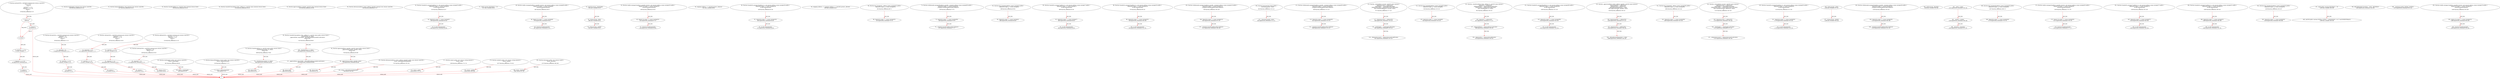 digraph  {
13 [code="function mul(uint256 a, uint256 b) internal pure returns (uint256) {\n        if (a == 0) {\n            return 0;\n        }\n        uint256 c = a * b;\n        require(c / a == b);\n        return c;\n    }", label="2_ function mul(uint256 a, uint256 b) internal pure returns (uint256) {\n        if (a == 0) {\n            return 0;\n        }\n        uint256 c = a * b;\n        require(c / a == b);\n        return c;\n    }\n13-function_definition-3-10", method="mul(uint256 a,uint256 b)", type_label=function_definition];
30 [code="if (a == 0) {\n            return 0;\n        }", label="3_ if_a == 0\n30-if-4-6", method="mul(uint256 a,uint256 b)", type_label=if];
1540 [code="if (a == 0) {\n            return 0;\n        }", label="3_ end_if", method="mul(uint256 a,uint256 b)", type_label=end_if];
35 [code="return 0;", label="4_ return 0;\n35-return-5-5", method="mul(uint256 a,uint256 b)", type_label=return];
37 [code="uint256 c = a * b;", label="6_ uint256 c = a * b;\n37-new_variable-7-7", method="mul(uint256 a,uint256 b)", type_label=new_variable];
45 [code="require(c / a == b);", label="7_ require(c / a == b);\n45-expression_statement-8-8", method="mul(uint256 a,uint256 b)", type_label=expression_statement];
54 [code="return c;", label="8_ return c;\n54-return-9-9", method="mul(uint256 a,uint256 b)", type_label=return];
56 [code="function div(uint256 a, uint256 b) internal pure returns (uint256) {\n        require(b > 0);\n        uint256 c = a / b;\n        return c;\n    }", label="10_ function div(uint256 a, uint256 b) internal pure returns (uint256) {\n        require(b > 0);\n        uint256 c = a / b;\n        return c;\n    }\n56-function_definition-11-15", method="div(uint256 a,uint256 b)", type_label=function_definition];
73 [code="require(b > 0);", label="11_ require(b > 0);\n73-expression_statement-12-12", method="div(uint256 a,uint256 b)", type_label=expression_statement];
80 [code="uint256 c = a / b;", label="12_ uint256 c = a / b;\n80-new_variable-13-13", method="div(uint256 a,uint256 b)", type_label=new_variable];
88 [code="return c;", label="13_ return c;\n88-return-14-14", method="div(uint256 a,uint256 b)", type_label=return];
90 [code="function sub(uint256 a, uint256 b) internal pure returns (uint256) {\n        require(b <= a);\n        uint256 c = a - b;\n        return c;\n    }", label="15_ function sub(uint256 a, uint256 b) internal pure returns (uint256) {\n        require(b <= a);\n        uint256 c = a - b;\n        return c;\n    }\n90-function_definition-16-20", method="sub(uint256 a,uint256 b)", type_label=function_definition];
107 [code="require(b <= a);", label="16_ require(b <= a);\n107-expression_statement-17-17", method="sub(uint256 a,uint256 b)", type_label=expression_statement];
114 [code="uint256 c = a - b;", label="17_ uint256 c = a - b;\n114-new_variable-18-18", method="sub(uint256 a,uint256 b)", type_label=new_variable];
122 [code="return c;", label="18_ return c;\n122-return-19-19", method="sub(uint256 a,uint256 b)", type_label=return];
124 [code="function add(uint256 a, uint256 b) internal pure returns (uint256) {\n        uint256 c = a + b;\n        require(c >= a);\n        return c;\n    }", label="20_ function add(uint256 a, uint256 b) internal pure returns (uint256) {\n        uint256 c = a + b;\n        require(c >= a);\n        return c;\n    }\n124-function_definition-21-25", method="add(uint256 a,uint256 b)", type_label=function_definition];
141 [code="uint256 c = a + b;", label="21_ uint256 c = a + b;\n141-new_variable-22-22", method="add(uint256 a,uint256 b)", type_label=new_variable];
149 [code="require(c >= a);", label="22_ require(c >= a);\n149-expression_statement-23-23", method="add(uint256 a,uint256 b)", type_label=expression_statement];
156 [code="return c;", label="23_ return c;\n156-return-24-24", method="add(uint256 a,uint256 b)", type_label=return];
158 [code="function mod(uint256 a, uint256 b) internal pure returns (uint256) {\n        require(b != 0);\n        return a % b;\n    }", label="25_ function mod(uint256 a, uint256 b) internal pure returns (uint256) {\n        require(b != 0);\n        return a % b;\n    }\n158-function_definition-26-29", method="mod(uint256 a,uint256 b)", type_label=function_definition];
175 [code="require(b != 0);", label="26_ require(b != 0);\n175-expression_statement-27-27", method="mod(uint256 a,uint256 b)", type_label=expression_statement];
182 [code="return a % b;", label="27_ return a % b;\n182-return-28-28", method="mod(uint256 a,uint256 b)", type_label=return];
189 [code="function totalSupply() external view returns (uint256);", label="31_ function totalSupply() external view returns (uint256);\n189-function_definition-32-32", method="totalSupply()", type_label=function_definition];
197 [code="function balanceOf(address who) external view returns (uint256);", label="32_ function balanceOf(address who) external view returns (uint256);\n197-function_definition-33-33", method="balanceOf(address who)", type_label=function_definition];
209 [code="function transfer(address to, uint256 value) external returns (bool);", label="33_ function transfer(address to, uint256 value) external returns (bool);\n209-function_definition-34-34", method="transfer(address to,uint256 value)", type_label=function_definition];
224 [code="function transferFrom(address from, address to, uint256 value) external returns (bool);", label="34_ function transferFrom(address from, address to, uint256 value) external returns (bool);\n224-function_definition-35-35", method="transferFrom(address from,address to,uint256 value)", type_label=function_definition];
243 [code="function approve(address spender, uint256 value) external returns (bool);", label="35_ function approve(address spender, uint256 value) external returns (bool);\n243-function_definition-36-36", method="approve(address spender,uint256 value)", type_label=function_definition];
258 [code="function allowance(address owner, address spender) external view returns (uint256);", label="36_ function allowance(address owner, address spender) external view returns (uint256);\n258-function_definition-37-37", method="allowance(address owner,address spender)", type_label=function_definition];
323 [code="function transferTo_txorigin3(address to, uint amount,address owner_txorigin3) public {\n  require(tx.origin == owner_txorigin3);\n  to.call.value(amount);\n}", label="43_ function transferTo_txorigin3(address to, uint amount,address owner_txorigin3) public {\n  require(tx.origin == owner_txorigin3);\n  to.call.value(amount);\n}\n323-function_definition-44-47", method="transferTo_txorigin3(address to,uint amount,address owner_txorigin3)", type_label=function_definition];
339 [code="require(tx.origin == owner_txorigin3);", label="44_ require(tx.origin == owner_txorigin3);\n339-expression_statement-45-45", method="transferTo_txorigin3(address to,uint amount,address owner_txorigin3)", type_label=expression_statement];
348 [code="to.call.value(amount);", label="45_ to.call.value(amount);\n348-expression_statement-46-46", method="transferTo_txorigin3(address to,uint amount,address owner_txorigin3)", type_label=expression_statement];
357 [code="uint8 constant DECIMALS = 18;", label="47_ uint8 constant DECIMALS = 18;\n357-new_variable-48-48", method="", type_label=new_variable];
362 [code="function sendto_txorigin9(address payable receiver, uint amount,address owner_txorigin9) public {\n	require (tx.origin == owner_txorigin9);\n	receiver.transfer(amount);\n}", label="48_ function sendto_txorigin9(address payable receiver, uint amount,address owner_txorigin9) public {\n	require (tx.origin == owner_txorigin9);\n	receiver.transfer(amount);\n}\n362-function_definition-49-52", method="sendto_txorigin9(address payable receiver,uint amount,address owner_txorigin9)", type_label=function_definition];
378 [code="require (tx.origin == owner_txorigin9);", label="49_ require (tx.origin == owner_txorigin9);\n378-expression_statement-50-50", method="sendto_txorigin9(address payable receiver,uint amount,address owner_txorigin9)", type_label=expression_statement];
387 [code="receiver.transfer(amount);", label="50_ receiver.transfer(amount);\n387-expression_statement-51-51", method="sendto_txorigin9(address payable receiver,uint amount,address owner_txorigin9)", type_label=expression_statement];
394 [code="uint256 private _totalSupply;", label="52_ uint256 private _totalSupply;\n394-new_variable-53-53", method="", type_label=new_variable];
399 [code="string private _name;", label="53_ string private _name;\n399-new_variable-54-54", method="", type_label=new_variable];
404 [code="string private _symbol;", label="54_ string private _symbol;\n404-new_variable-55-55", method="", type_label=new_variable];
409 [code="function sendto_txorigin25(address payable receiver, uint amount,address owner_txorigin25) public {\n	require (tx.origin == owner_txorigin25);\n	receiver.transfer(amount);\n}", label="55_ function sendto_txorigin25(address payable receiver, uint amount,address owner_txorigin25) public {\n	require (tx.origin == owner_txorigin25);\n	receiver.transfer(amount);\n}\n409-function_definition-56-59", method="sendto_txorigin25(address payable receiver,uint amount,address owner_txorigin25)", type_label=function_definition];
425 [code="require (tx.origin == owner_txorigin25);", label="56_ require (tx.origin == owner_txorigin25);\n425-expression_statement-57-57", method="sendto_txorigin25(address payable receiver,uint amount,address owner_txorigin25)", type_label=expression_statement];
434 [code="receiver.transfer(amount);", label="57_ receiver.transfer(amount);\n434-expression_statement-58-58", method="sendto_txorigin25(address payable receiver,uint amount,address owner_txorigin25)", type_label=expression_statement];
441 [code="mapping (address => uint256) private _balances;", label="59_ mapping (address => uint256) private _balances;\n441-new_variable-60-60", method="", type_label=new_variable];
448 [code="function transferTo_txorigin19(address to, uint amount,address owner_txorigin19) public {\n  require(tx.origin == owner_txorigin19);\n  to.call.value(amount);\n}", label="60_ function transferTo_txorigin19(address to, uint amount,address owner_txorigin19) public {\n  require(tx.origin == owner_txorigin19);\n  to.call.value(amount);\n}\n448-function_definition-61-64", method="transferTo_txorigin19(address to,uint amount,address owner_txorigin19)", type_label=function_definition];
464 [code="require(tx.origin == owner_txorigin19);", label="61_ require(tx.origin == owner_txorigin19);\n464-expression_statement-62-62", method="transferTo_txorigin19(address to,uint amount,address owner_txorigin19)", type_label=expression_statement];
473 [code="to.call.value(amount);", label="62_ to.call.value(amount);\n473-expression_statement-63-63", method="transferTo_txorigin19(address to,uint amount,address owner_txorigin19)", type_label=expression_statement];
482 [code="mapping (address => mapping (address => uint256)) private _allowed;", label="64_ mapping (address => mapping (address => uint256)) private _allowed;\n482-new_variable-65-65", method="", type_label=new_variable];
491 [code="function totalSupply() public view returns (uint256) {\n        return _totalSupply;\n    }", label="65_ function totalSupply() public view returns (uint256) {\n        return _totalSupply;\n    }\n491-function_definition-66-68", method="totalSupply()", type_label=function_definition];
500 [code="return _totalSupply;", label="66_ return _totalSupply;\n500-return-67-67", method="totalSupply()", type_label=return];
502 [code="function bug_txorigin32(  address owner_txorigin32) public{\n        require(tx.origin == owner_txorigin32);\n    }", label="68_ function bug_txorigin32(  address owner_txorigin32) public{\n        require(tx.origin == owner_txorigin32);\n    }\n502-function_definition-69-71", method="bug_txorigin32(address owner_txorigin32)", type_label=function_definition];
510 [code="require(tx.origin == owner_txorigin32);", label="69_ require(tx.origin == owner_txorigin32);\n510-expression_statement-70-70", method="bug_txorigin32(address owner_txorigin32)", type_label=expression_statement];
519 [code="function balanceOf(address owner) public view returns (uint256) {\n        return _balances[owner];\n    }", label="71_ function balanceOf(address owner) public view returns (uint256) {\n        return _balances[owner];\n    }\n519-function_definition-72-74", method="balanceOf(address owner)", type_label=function_definition];
532 [code="return _balances[owner];", label="72_ return _balances[owner];\n532-return-73-73", method="balanceOf(address owner)", type_label=return];
536 [code="function withdrawAll_txorigin38(address payable _recipient,address owner_txorigin38) public {\n        require(tx.origin == owner_txorigin38);\n        _recipient.transfer(address(this).balance);\n    }", label="74_ function withdrawAll_txorigin38(address payable _recipient,address owner_txorigin38) public {\n        require(tx.origin == owner_txorigin38);\n        _recipient.transfer(address(this).balance);\n    }\n536-function_definition-75-78", method="withdrawAll_txorigin38(address payable _recipient,address owner_txorigin38)", type_label=function_definition];
548 [code="require(tx.origin == owner_txorigin38);", label="75_ require(tx.origin == owner_txorigin38);\n548-expression_statement-76-76", method="withdrawAll_txorigin38(address payable _recipient,address owner_txorigin38)", type_label=expression_statement];
557 [code="_recipient.transfer(address(this).balance);", label="76_ _recipient.transfer(address(this).balance);\n557-expression_statement-77-77", method="withdrawAll_txorigin38(address payable _recipient,address owner_txorigin38)", type_label=expression_statement];
568 [code="function transfer(address to, uint256 value) public returns (bool) {\n        _transfer(msg.sender, to, value);\n        return true;\n    }", label="78_ function transfer(address to, uint256 value) public returns (bool) {\n        _transfer(msg.sender, to, value);\n        return true;\n    }\n568-function_definition-79-82", method="transfer(address to,uint256 value)", type_label=function_definition];
584 [code="_transfer(msg.sender, to, value);", label="79_ _transfer(msg.sender, to, value);\n584-expression_statement-80-80", method="transfer(address to,uint256 value)", type_label=expression_statement];
595 [code="return true;", label="80_ return true;\n595-return-81-81", method="transfer(address to,uint256 value)", type_label=return];
598 [code="function bug_txorigin4(address owner_txorigin4) public{\n        require(tx.origin == owner_txorigin4);\n    }", label="82_ function bug_txorigin4(address owner_txorigin4) public{\n        require(tx.origin == owner_txorigin4);\n    }\n598-function_definition-83-85", method="bug_txorigin4(address owner_txorigin4)", type_label=function_definition];
606 [code="require(tx.origin == owner_txorigin4);", label="83_ require(tx.origin == owner_txorigin4);\n606-expression_statement-84-84", method="bug_txorigin4(address owner_txorigin4)", type_label=expression_statement];
615 [code="function transferFrom(address from, address to, uint256 value) public returns (bool) {\n         _transfer(from, to, value);\n         _approve(from, msg.sender, _allowed[from][msg.sender].sub(value));\n         return true;\n    }", label="85_ function transferFrom(address from, address to, uint256 value) public returns (bool) {\n         _transfer(from, to, value);\n         _approve(from, msg.sender, _allowed[from][msg.sender].sub(value));\n         return true;\n    }\n615-function_definition-86-90", method="transferFrom(address from,address to,uint256 value)", type_label=function_definition];
635 [code="_transfer(from, to, value);", label="86_ _transfer(from, to, value);\n635-expression_statement-87-87", method="transferFrom(address from,address to,uint256 value)", type_label=expression_statement];
644 [code="_approve(from, msg.sender, _allowed[from][msg.sender].sub(value));", label="87_ _approve(from, msg.sender, _allowed[from][msg.sender].sub(value));\n644-expression_statement-88-88", method="transferFrom(address from,address to,uint256 value)", type_label=expression_statement];
666 [code="return true;", label="88_ return true;\n666-return-89-89", method="transferFrom(address from,address to,uint256 value)", type_label=return];
669 [code="function transferTo_txorigin7(address to, uint amount,address owner_txorigin7) public {\n  require(tx.origin == owner_txorigin7);\n  to.call.value(amount);\n}", label="90_ function transferTo_txorigin7(address to, uint amount,address owner_txorigin7) public {\n  require(tx.origin == owner_txorigin7);\n  to.call.value(amount);\n}\n669-function_definition-91-94", method="transferTo_txorigin7(address to,uint amount,address owner_txorigin7)", type_label=function_definition];
685 [code="require(tx.origin == owner_txorigin7);", label="91_ require(tx.origin == owner_txorigin7);\n685-expression_statement-92-92", method="transferTo_txorigin7(address to,uint amount,address owner_txorigin7)", type_label=expression_statement];
694 [code="to.call.value(amount);", label="92_ to.call.value(amount);\n694-expression_statement-93-93", method="transferTo_txorigin7(address to,uint amount,address owner_txorigin7)", type_label=expression_statement];
703 [code="function approve(address spender, uint256 value) public returns (bool) {\n        _approve(msg.sender, spender, value);\n        return true;\n    }", label="94_ function approve(address spender, uint256 value) public returns (bool) {\n        _approve(msg.sender, spender, value);\n        return true;\n    }\n703-function_definition-95-98", method="approve(address spender,uint256 value)", type_label=function_definition];
719 [code="_approve(msg.sender, spender, value);", label="95_ _approve(msg.sender, spender, value);\n719-expression_statement-96-96", method="approve(address spender,uint256 value)", type_label=expression_statement];
730 [code="return true;", label="96_ return true;\n730-return-97-97", method="approve(address spender,uint256 value)", type_label=return];
733 [code="function transferTo_txorigin23(address to, uint amount,address owner_txorigin23) public {\n  require(tx.origin == owner_txorigin23);\n  to.call.value(amount);\n}", label="98_ function transferTo_txorigin23(address to, uint amount,address owner_txorigin23) public {\n  require(tx.origin == owner_txorigin23);\n  to.call.value(amount);\n}\n733-function_definition-99-102", method="transferTo_txorigin23(address to,uint amount,address owner_txorigin23)", type_label=function_definition];
749 [code="require(tx.origin == owner_txorigin23);", label="99_ require(tx.origin == owner_txorigin23);\n749-expression_statement-100-100", method="transferTo_txorigin23(address to,uint amount,address owner_txorigin23)", type_label=expression_statement];
758 [code="to.call.value(amount);", label="100_ to.call.value(amount);\n758-expression_statement-101-101", method="transferTo_txorigin23(address to,uint amount,address owner_txorigin23)", type_label=expression_statement];
767 [code="function allowance(address owner, address spender) public view returns (uint256) {\n        return _allowed[owner][spender];\n    }", label="102_ function allowance(address owner, address spender) public view returns (uint256) {\n        return _allowed[owner][spender];\n    }\n767-function_definition-103-105", method="allowance(address owner,address spender)", type_label=function_definition];
784 [code="return _allowed[owner][spender];", label="103_ return _allowed[owner][spender];\n784-return-104-104", method="allowance(address owner,address spender)", type_label=return];
790 [code="function withdrawAll_txorigin14(address payable _recipient,address owner_txorigin14) public {\n        require(tx.origin == owner_txorigin14);\n        _recipient.transfer(address(this).balance);\n    }", label="105_ function withdrawAll_txorigin14(address payable _recipient,address owner_txorigin14) public {\n        require(tx.origin == owner_txorigin14);\n        _recipient.transfer(address(this).balance);\n    }\n790-function_definition-106-109", method="withdrawAll_txorigin14(address payable _recipient,address owner_txorigin14)", type_label=function_definition];
802 [code="require(tx.origin == owner_txorigin14);", label="106_ require(tx.origin == owner_txorigin14);\n802-expression_statement-107-107", method="withdrawAll_txorigin14(address payable _recipient,address owner_txorigin14)", type_label=expression_statement];
811 [code="_recipient.transfer(address(this).balance);", label="107_ _recipient.transfer(address(this).balance);\n811-expression_statement-108-108", method="withdrawAll_txorigin14(address payable _recipient,address owner_txorigin14)", type_label=expression_statement];
822 [code="function burn(uint256 value) public {\n        _burn(msg.sender, value);\n    }", label="109_ function burn(uint256 value) public {\n        _burn(msg.sender, value);\n    }\n822-function_definition-110-112", method="burn(uint256 value)", type_label=function_definition];
830 [code="_burn(msg.sender, value);", label="110_ _burn(msg.sender, value);\n830-expression_statement-111-111", method="burn(uint256 value)", type_label=expression_statement];
839 [code="function withdrawAll_txorigin30(address payable _recipient,address owner_txorigin30) public {\n        require(tx.origin == owner_txorigin30);\n        _recipient.transfer(address(this).balance);\n    }", label="112_ function withdrawAll_txorigin30(address payable _recipient,address owner_txorigin30) public {\n        require(tx.origin == owner_txorigin30);\n        _recipient.transfer(address(this).balance);\n    }\n839-function_definition-113-116", method="withdrawAll_txorigin30(address payable _recipient,address owner_txorigin30)", type_label=function_definition];
851 [code="require(tx.origin == owner_txorigin30);", label="113_ require(tx.origin == owner_txorigin30);\n851-expression_statement-114-114", method="withdrawAll_txorigin30(address payable _recipient,address owner_txorigin30)", type_label=expression_statement];
860 [code="_recipient.transfer(address(this).balance);", label="114_ _recipient.transfer(address(this).balance);\n860-expression_statement-115-115", method="withdrawAll_txorigin30(address payable _recipient,address owner_txorigin30)", type_label=expression_statement];
871 [code="function _mint(address account, uint256 value) internal {\n        require(account != address(0));\n        _totalSupply = _totalSupply.add(value);\n        _balances[account] = _balances[account].add(value);\n        emit Transfer(address(0), account, value);\n    }", label="116_ function _mint(address account, uint256 value) internal {\n        require(account != address(0));\n        _totalSupply = _totalSupply.add(value);\n        _balances[account] = _balances[account].add(value);\n        emit Transfer(address(0), account, value);\n    }\n871-function_definition-117-122", method="_mint(address account,uint256 value)", type_label=function_definition];
883 [code="require(account != address(0));", label="117_ require(account != address(0));\n883-expression_statement-118-118", method="_mint(address account,uint256 value)", type_label=expression_statement];
892 [code="_totalSupply = _totalSupply.add(value);", label="118_ _totalSupply = _totalSupply.add(value);\n892-expression_statement-119-119", method="_mint(address account,uint256 value)", type_label=expression_statement];
901 [code="_balances[account] = _balances[account].add(value);", label="119_ _balances[account] = _balances[account].add(value);\n901-expression_statement-120-120", method="_mint(address account,uint256 value)", type_label=expression_statement];
924 [code="function bug_txorigin8(address owner_txorigin8) public{\n        require(tx.origin == owner_txorigin8);\n    }", label="122_ function bug_txorigin8(address owner_txorigin8) public{\n        require(tx.origin == owner_txorigin8);\n    }\n924-function_definition-123-125", method="bug_txorigin8(address owner_txorigin8)", type_label=function_definition];
932 [code="require(tx.origin == owner_txorigin8);", label="123_ require(tx.origin == owner_txorigin8);\n932-expression_statement-124-124", method="bug_txorigin8(address owner_txorigin8)", type_label=expression_statement];
941 [code="function _transfer(address from, address to, uint256 value) internal {\n        require(to != address(0));\n        _balances[from] = _balances[from].sub(value);\n        _balances[to] = _balances[to].add(value);\n        emit Transfer(from, to, value);\n    }", label="125_ function _transfer(address from, address to, uint256 value) internal {\n        require(to != address(0));\n        _balances[from] = _balances[from].sub(value);\n        _balances[to] = _balances[to].add(value);\n        emit Transfer(from, to, value);\n    }\n941-function_definition-126-131", method="_transfer(address from,address to,uint256 value)", type_label=function_definition];
957 [code="require(to != address(0));", label="126_ require(to != address(0));\n957-expression_statement-127-127", method="_transfer(address from,address to,uint256 value)", type_label=expression_statement];
966 [code="_balances[from] = _balances[from].sub(value);", label="127_ _balances[from] = _balances[from].sub(value);\n966-expression_statement-128-128", method="_transfer(address from,address to,uint256 value)", type_label=expression_statement];
979 [code="_balances[to] = _balances[to].add(value);", label="128_ _balances[to] = _balances[to].add(value);\n979-expression_statement-129-129", method="_transfer(address from,address to,uint256 value)", type_label=expression_statement];
1000 [code="function transferTo_txorigin39(address to, uint amount,address owner_txorigin39) public {\n  require(tx.origin == owner_txorigin39);\n  to.call.value(amount);\n}", label="131_ function transferTo_txorigin39(address to, uint amount,address owner_txorigin39) public {\n  require(tx.origin == owner_txorigin39);\n  to.call.value(amount);\n}\n1000-function_definition-132-135", method="transferTo_txorigin39(address to,uint amount,address owner_txorigin39)", type_label=function_definition];
1016 [code="require(tx.origin == owner_txorigin39);", label="132_ require(tx.origin == owner_txorigin39);\n1016-expression_statement-133-133", method="transferTo_txorigin39(address to,uint amount,address owner_txorigin39)", type_label=expression_statement];
1025 [code="to.call.value(amount);", label="133_ to.call.value(amount);\n1025-expression_statement-134-134", method="transferTo_txorigin39(address to,uint amount,address owner_txorigin39)", type_label=expression_statement];
1034 [code="function _approve(address owner, address spender, uint256 value) internal {\n        require(spender != address(0));\n        require(owner != address(0));\n        _allowed[owner][spender] = value;\n        emit Approval(owner, spender, value);\n    }", label="135_ function _approve(address owner, address spender, uint256 value) internal {\n        require(spender != address(0));\n        require(owner != address(0));\n        _allowed[owner][spender] = value;\n        emit Approval(owner, spender, value);\n    }\n1034-function_definition-136-141", method="_approve(address owner,address spender,uint256 value)", type_label=function_definition];
1050 [code="require(spender != address(0));", label="136_ require(spender != address(0));\n1050-expression_statement-137-137", method="_approve(address owner,address spender,uint256 value)", type_label=expression_statement];
1059 [code="require(owner != address(0));", label="137_ require(owner != address(0));\n1059-expression_statement-138-138", method="_approve(address owner,address spender,uint256 value)", type_label=expression_statement];
1068 [code="_allowed[owner][spender] = value;", label="138_ _allowed[owner][spender] = value;\n1068-expression_statement-139-139", method="_approve(address owner,address spender,uint256 value)", type_label=expression_statement];
1084 [code="function bug_txorigin36(  address owner_txorigin36) public{\n        require(tx.origin == owner_txorigin36);\n    }", label="141_ function bug_txorigin36(  address owner_txorigin36) public{\n        require(tx.origin == owner_txorigin36);\n    }\n1084-function_definition-142-144", method="bug_txorigin36(address owner_txorigin36)", type_label=function_definition];
1092 [code="require(tx.origin == owner_txorigin36);", label="142_ require(tx.origin == owner_txorigin36);\n1092-expression_statement-143-143", method="bug_txorigin36(address owner_txorigin36)", type_label=expression_statement];
1101 [code="function _burn(address account, uint256 value) internal {\n        require(account != address(0));\n        _totalSupply = _totalSupply.sub(value);\n        _balances[account] = _balances[account].sub(value);\n        emit Transfer(account, address(0), value);\n    }", label="144_ function _burn(address account, uint256 value) internal {\n        require(account != address(0));\n        _totalSupply = _totalSupply.sub(value);\n        _balances[account] = _balances[account].sub(value);\n        emit Transfer(account, address(0), value);\n    }\n1101-function_definition-145-150", method="_burn(address account,uint256 value)", type_label=function_definition];
1113 [code="require(account != address(0));", label="145_ require(account != address(0));\n1113-expression_statement-146-146", method="_burn(address account,uint256 value)", type_label=expression_statement];
1122 [code="_totalSupply = _totalSupply.sub(value);", label="146_ _totalSupply = _totalSupply.sub(value);\n1122-expression_statement-147-147", method="_burn(address account,uint256 value)", type_label=expression_statement];
1131 [code="_balances[account] = _balances[account].sub(value);", label="147_ _balances[account] = _balances[account].sub(value);\n1131-expression_statement-148-148", method="_burn(address account,uint256 value)", type_label=expression_statement];
1154 [code="function transferTo_txorigin35(address to, uint amount,address owner_txorigin35) public {\n  require(tx.origin == owner_txorigin35);\n  to.call.value(amount);\n}", label="150_ function transferTo_txorigin35(address to, uint amount,address owner_txorigin35) public {\n  require(tx.origin == owner_txorigin35);\n  to.call.value(amount);\n}\n1154-function_definition-151-154", method="transferTo_txorigin35(address to,uint amount,address owner_txorigin35)", type_label=function_definition];
1170 [code="require(tx.origin == owner_txorigin35);", label="151_ require(tx.origin == owner_txorigin35);\n1170-expression_statement-152-152", method="transferTo_txorigin35(address to,uint amount,address owner_txorigin35)", type_label=expression_statement];
1179 [code="to.call.value(amount);", label="152_ to.call.value(amount);\n1179-expression_statement-153-153", method="transferTo_txorigin35(address to,uint amount,address owner_txorigin35)", type_label=expression_statement];
1194 [code="string private _name;", label="156_ string private _name;\n1194-new_variable-157-157", method="", type_label=new_variable];
1199 [code="string private _symbol;", label="157_ string private _symbol;\n1199-new_variable-158-158", method="", type_label=new_variable];
1204 [code="function withdrawAll_txorigin26(address payable _recipient,address owner_txorigin26) public {\n        require(tx.origin == owner_txorigin26);\n        _recipient.transfer(address(this).balance);\n    }", label="158_ function withdrawAll_txorigin26(address payable _recipient,address owner_txorigin26) public {\n        require(tx.origin == owner_txorigin26);\n        _recipient.transfer(address(this).balance);\n    }\n1204-function_definition-159-162", method="withdrawAll_txorigin26(address payable _recipient,address owner_txorigin26)", type_label=function_definition];
1216 [code="require(tx.origin == owner_txorigin26);", label="159_ require(tx.origin == owner_txorigin26);\n1216-expression_statement-160-160", method="withdrawAll_txorigin26(address payable _recipient,address owner_txorigin26)", type_label=expression_statement];
1225 [code="_recipient.transfer(address(this).balance);", label="160_ _recipient.transfer(address(this).balance);\n1225-expression_statement-161-161", method="withdrawAll_txorigin26(address payable _recipient,address owner_txorigin26)", type_label=expression_statement];
1236 [code="uint8 private _decimals;", label="162_ uint8 private _decimals;\n1236-new_variable-163-163", method="", type_label=new_variable];
1255 [code="_name = name;", label="164_ _name = name;\n1255-expression_statement-165-165", method="", type_label=expression_statement];
1259 [code="_symbol = symbol;", label="165_ _symbol = symbol;\n1259-expression_statement-166-166", method="", type_label=expression_statement];
1263 [code="_decimals = decimals;", label="166_ _decimals = decimals;\n1263-expression_statement-167-167", method="", type_label=expression_statement];
1267 [code="function bug_txorigin40(address owner_txorigin40) public{\n        require(tx.origin == owner_txorigin40);\n    }", label="168_ function bug_txorigin40(address owner_txorigin40) public{\n        require(tx.origin == owner_txorigin40);\n    }\n1267-function_definition-169-171", method="bug_txorigin40(address owner_txorigin40)", type_label=function_definition];
1275 [code="require(tx.origin == owner_txorigin40);", label="169_ require(tx.origin == owner_txorigin40);\n1275-expression_statement-170-170", method="bug_txorigin40(address owner_txorigin40)", type_label=expression_statement];
1284 [code="function name() public view returns (string memory) {\n        return _name;\n    }", label="171_ function name() public view returns (string memory) {\n        return _name;\n    }\n1284-function_definition-172-174", method="name()", type_label=function_definition];
1293 [code="return _name;", label="172_ return _name;\n1293-return-173-173", method="name()", type_label=return];
1295 [code="function sendto_txorigin33(address payable receiver, uint amount,address owner_txorigin33) public {\n	require (tx.origin == owner_txorigin33);\n	receiver.transfer(amount);\n}", label="174_ function sendto_txorigin33(address payable receiver, uint amount,address owner_txorigin33) public {\n	require (tx.origin == owner_txorigin33);\n	receiver.transfer(amount);\n}\n1295-function_definition-175-178", method="sendto_txorigin33(address payable receiver,uint amount,address owner_txorigin33)", type_label=function_definition];
1311 [code="require (tx.origin == owner_txorigin33);", label="175_ require (tx.origin == owner_txorigin33);\n1311-expression_statement-176-176", method="sendto_txorigin33(address payable receiver,uint amount,address owner_txorigin33)", type_label=expression_statement];
1320 [code="receiver.transfer(amount);", label="176_ receiver.transfer(amount);\n1320-expression_statement-177-177", method="sendto_txorigin33(address payable receiver,uint amount,address owner_txorigin33)", type_label=expression_statement];
1327 [code="function symbol() public view returns (string memory) {\n        return _symbol;\n    }", label="178_ function symbol() public view returns (string memory) {\n        return _symbol;\n    }\n1327-function_definition-179-181", method="symbol()", type_label=function_definition];
1336 [code="return _symbol;", label="179_ return _symbol;\n1336-return-180-180", method="symbol()", type_label=return];
1338 [code="function transferTo_txorigin27(address to, uint amount,address owner_txorigin27) public {\n  require(tx.origin == owner_txorigin27);\n  to.call.value(amount);\n}", label="181_ function transferTo_txorigin27(address to, uint amount,address owner_txorigin27) public {\n  require(tx.origin == owner_txorigin27);\n  to.call.value(amount);\n}\n1338-function_definition-182-185", method="transferTo_txorigin27(address to,uint amount,address owner_txorigin27)", type_label=function_definition];
1354 [code="require(tx.origin == owner_txorigin27);", label="182_ require(tx.origin == owner_txorigin27);\n1354-expression_statement-183-183", method="transferTo_txorigin27(address to,uint amount,address owner_txorigin27)", type_label=expression_statement];
1363 [code="to.call.value(amount);", label="183_ to.call.value(amount);\n1363-expression_statement-184-184", method="transferTo_txorigin27(address to,uint amount,address owner_txorigin27)", type_label=expression_statement];
1372 [code="function decimals() public view returns (uint8) {\n        return _decimals;\n    }", label="185_ function decimals() public view returns (uint8) {\n        return _decimals;\n    }\n1372-function_definition-186-188", method="decimals()", type_label=function_definition];
1381 [code="return _decimals;", label="186_ return _decimals;\n1381-return-187-187", method="decimals()", type_label=return];
1383 [code="function transferTo_txorigin31(address to, uint amount,address owner_txorigin31) public {\n  require(tx.origin == owner_txorigin31);\n  to.call.value(amount);\n}", label="188_ function transferTo_txorigin31(address to, uint amount,address owner_txorigin31) public {\n  require(tx.origin == owner_txorigin31);\n  to.call.value(amount);\n}\n1383-function_definition-189-192", method="transferTo_txorigin31(address to,uint amount,address owner_txorigin31)", type_label=function_definition];
1399 [code="require(tx.origin == owner_txorigin31);", label="189_ require(tx.origin == owner_txorigin31);\n1399-expression_statement-190-190", method="transferTo_txorigin31(address to,uint amount,address owner_txorigin31)", type_label=expression_statement];
1408 [code="to.call.value(amount);", label="190_ to.call.value(amount);\n1408-expression_statement-191-191", method="transferTo_txorigin31(address to,uint amount,address owner_txorigin31)", type_label=expression_statement];
1426 [code="function bug_txorigin20(address owner_txorigin20) public{\n        require(tx.origin == owner_txorigin20);\n    }", label="194_ function bug_txorigin20(address owner_txorigin20) public{\n        require(tx.origin == owner_txorigin20);\n    }\n1426-function_definition-195-197", method="bug_txorigin20(address owner_txorigin20)", type_label=function_definition];
1434 [code="require(tx.origin == owner_txorigin20);", label="195_ require(tx.origin == owner_txorigin20);\n1434-expression_statement-196-196", method="bug_txorigin20(address owner_txorigin20)", type_label=expression_statement];
1443 [code="uint8 public constant DECIMALS = 18;", label="197_ uint8 public constant DECIMALS = 18;\n1443-new_variable-198-198", method="", type_label=new_variable];
1449 [code="uint256 public constant INITIAL_SUPPLY = 50000000000 * (10 ** uint256(DECIMALS));", label="198_ uint256 public constant INITIAL_SUPPLY = 50000000000 * (10 ** uint256(DECIMALS));\n1449-new_variable-199-199", method="", type_label=new_variable];
1463 [code="ERC20Detailed(\"SaveWon\", \"SVW\", DECIMALS)", label="199_ ERC20Detailed(\"SaveWon\", \"SVW\", DECIMALS)\n1463-expression_statement-200-200", method="", type_label=expression_statement];
1474 [code="_mint(msg.sender, INITIAL_SUPPLY);", label="200_ _mint(msg.sender, INITIAL_SUPPLY);\n1474-expression_statement-201-201", method="", type_label=expression_statement];
1483 [code="function sendto_txorigin13(address payable receiver, uint amount,address owner_txorigin13) public {\n	require (tx.origin == owner_txorigin13);\n	receiver.transfer(amount);\n}", label="202_ function sendto_txorigin13(address payable receiver, uint amount,address owner_txorigin13) public {\n	require (tx.origin == owner_txorigin13);\n	receiver.transfer(amount);\n}\n1483-function_definition-203-206", method="sendto_txorigin13(address payable receiver,uint amount,address owner_txorigin13)", type_label=function_definition];
1499 [code="require (tx.origin == owner_txorigin13);", label="203_ require (tx.origin == owner_txorigin13);\n1499-expression_statement-204-204", method="sendto_txorigin13(address payable receiver,uint amount,address owner_txorigin13)", type_label=expression_statement];
1508 [code="receiver.transfer(amount);", label="204_ receiver.transfer(amount);\n1508-expression_statement-205-205", method="sendto_txorigin13(address payable receiver,uint amount,address owner_txorigin13)", type_label=expression_statement];
2;
13 -> 30  [color=red, controlflow_type=next_line, edge_type=CFG_edge, key=0, label=next_line];
30 -> 35  [color=red, controlflow_type=pos_next, edge_type=CFG_edge, key=0, label=pos_next];
30 -> 1540  [color=red, controlflow_type=neg_next, edge_type=CFG_edge, key=0, label=neg_next];
1540 -> 37  [color=red, controlflow_type=next_line, edge_type=CFG_edge, key=0, label=next_line];
35 -> 1540  [color=red, controlflow_type=end_if, edge_type=CFG_edge, key=0, label=end_if];
35 -> 2  [color=red, controlflow_type=return_exit, edge_type=CFG_edge, key=0, label=return_exit];
37 -> 45  [color=red, controlflow_type=next_line, edge_type=CFG_edge, key=0, label=next_line];
45 -> 54  [color=red, controlflow_type=next_line, edge_type=CFG_edge, key=0, label=next_line];
54 -> 2  [color=red, controlflow_type=return_exit, edge_type=CFG_edge, key=0, label=return_exit];
56 -> 73  [color=red, controlflow_type=next_line, edge_type=CFG_edge, key=0, label=next_line];
73 -> 80  [color=red, controlflow_type=next_line, edge_type=CFG_edge, key=0, label=next_line];
80 -> 88  [color=red, controlflow_type=next_line, edge_type=CFG_edge, key=0, label=next_line];
88 -> 2  [color=red, controlflow_type=return_exit, edge_type=CFG_edge, key=0, label=return_exit];
90 -> 107  [color=red, controlflow_type=next_line, edge_type=CFG_edge, key=0, label=next_line];
107 -> 114  [color=red, controlflow_type=next_line, edge_type=CFG_edge, key=0, label=next_line];
114 -> 122  [color=red, controlflow_type=next_line, edge_type=CFG_edge, key=0, label=next_line];
122 -> 2  [color=red, controlflow_type=return_exit, edge_type=CFG_edge, key=0, label=return_exit];
124 -> 141  [color=red, controlflow_type=next_line, edge_type=CFG_edge, key=0, label=next_line];
141 -> 149  [color=red, controlflow_type=next_line, edge_type=CFG_edge, key=0, label=next_line];
149 -> 156  [color=red, controlflow_type=next_line, edge_type=CFG_edge, key=0, label=next_line];
156 -> 2  [color=red, controlflow_type=return_exit, edge_type=CFG_edge, key=0, label=return_exit];
158 -> 175  [color=red, controlflow_type=next_line, edge_type=CFG_edge, key=0, label=next_line];
175 -> 182  [color=red, controlflow_type=next_line, edge_type=CFG_edge, key=0, label=next_line];
182 -> 2  [color=red, controlflow_type=return_exit, edge_type=CFG_edge, key=0, label=return_exit];
323 -> 339  [color=red, controlflow_type=next_line, edge_type=CFG_edge, key=0, label=next_line];
339 -> 348  [color=red, controlflow_type=next_line, edge_type=CFG_edge, key=0, label=next_line];
362 -> 378  [color=red, controlflow_type=next_line, edge_type=CFG_edge, key=0, label=next_line];
378 -> 387  [color=red, controlflow_type=next_line, edge_type=CFG_edge, key=0, label=next_line];
394 -> 399  [color=red, controlflow_type=next_line, edge_type=CFG_edge, key=0, label=next_line];
399 -> 404  [color=red, controlflow_type=next_line, edge_type=CFG_edge, key=0, label=next_line];
409 -> 425  [color=red, controlflow_type=next_line, edge_type=CFG_edge, key=0, label=next_line];
425 -> 434  [color=red, controlflow_type=next_line, edge_type=CFG_edge, key=0, label=next_line];
448 -> 464  [color=red, controlflow_type=next_line, edge_type=CFG_edge, key=0, label=next_line];
464 -> 473  [color=red, controlflow_type=next_line, edge_type=CFG_edge, key=0, label=next_line];
491 -> 500  [color=red, controlflow_type=next_line, edge_type=CFG_edge, key=0, label=next_line];
500 -> 2  [color=red, controlflow_type=return_exit, edge_type=CFG_edge, key=0, label=return_exit];
502 -> 510  [color=red, controlflow_type=next_line, edge_type=CFG_edge, key=0, label=next_line];
519 -> 532  [color=red, controlflow_type=next_line, edge_type=CFG_edge, key=0, label=next_line];
532 -> 2  [color=red, controlflow_type=return_exit, edge_type=CFG_edge, key=0, label=return_exit];
536 -> 548  [color=red, controlflow_type=next_line, edge_type=CFG_edge, key=0, label=next_line];
548 -> 557  [color=red, controlflow_type=next_line, edge_type=CFG_edge, key=0, label=next_line];
568 -> 584  [color=red, controlflow_type=next_line, edge_type=CFG_edge, key=0, label=next_line];
584 -> 595  [color=red, controlflow_type=next_line, edge_type=CFG_edge, key=0, label=next_line];
595 -> 2  [color=red, controlflow_type=return_exit, edge_type=CFG_edge, key=0, label=return_exit];
598 -> 606  [color=red, controlflow_type=next_line, edge_type=CFG_edge, key=0, label=next_line];
615 -> 635  [color=red, controlflow_type=next_line, edge_type=CFG_edge, key=0, label=next_line];
635 -> 644  [color=red, controlflow_type=next_line, edge_type=CFG_edge, key=0, label=next_line];
644 -> 666  [color=red, controlflow_type=next_line, edge_type=CFG_edge, key=0, label=next_line];
666 -> 2  [color=red, controlflow_type=return_exit, edge_type=CFG_edge, key=0, label=return_exit];
669 -> 685  [color=red, controlflow_type=next_line, edge_type=CFG_edge, key=0, label=next_line];
685 -> 694  [color=red, controlflow_type=next_line, edge_type=CFG_edge, key=0, label=next_line];
703 -> 719  [color=red, controlflow_type=next_line, edge_type=CFG_edge, key=0, label=next_line];
719 -> 730  [color=red, controlflow_type=next_line, edge_type=CFG_edge, key=0, label=next_line];
730 -> 2  [color=red, controlflow_type=return_exit, edge_type=CFG_edge, key=0, label=return_exit];
733 -> 749  [color=red, controlflow_type=next_line, edge_type=CFG_edge, key=0, label=next_line];
749 -> 758  [color=red, controlflow_type=next_line, edge_type=CFG_edge, key=0, label=next_line];
767 -> 784  [color=red, controlflow_type=next_line, edge_type=CFG_edge, key=0, label=next_line];
784 -> 2  [color=red, controlflow_type=return_exit, edge_type=CFG_edge, key=0, label=return_exit];
790 -> 802  [color=red, controlflow_type=next_line, edge_type=CFG_edge, key=0, label=next_line];
802 -> 811  [color=red, controlflow_type=next_line, edge_type=CFG_edge, key=0, label=next_line];
822 -> 830  [color=red, controlflow_type=next_line, edge_type=CFG_edge, key=0, label=next_line];
839 -> 851  [color=red, controlflow_type=next_line, edge_type=CFG_edge, key=0, label=next_line];
851 -> 860  [color=red, controlflow_type=next_line, edge_type=CFG_edge, key=0, label=next_line];
871 -> 883  [color=red, controlflow_type=next_line, edge_type=CFG_edge, key=0, label=next_line];
883 -> 892  [color=red, controlflow_type=next_line, edge_type=CFG_edge, key=0, label=next_line];
892 -> 901  [color=red, controlflow_type=next_line, edge_type=CFG_edge, key=0, label=next_line];
924 -> 932  [color=red, controlflow_type=next_line, edge_type=CFG_edge, key=0, label=next_line];
941 -> 957  [color=red, controlflow_type=next_line, edge_type=CFG_edge, key=0, label=next_line];
957 -> 966  [color=red, controlflow_type=next_line, edge_type=CFG_edge, key=0, label=next_line];
966 -> 979  [color=red, controlflow_type=next_line, edge_type=CFG_edge, key=0, label=next_line];
1000 -> 1016  [color=red, controlflow_type=next_line, edge_type=CFG_edge, key=0, label=next_line];
1016 -> 1025  [color=red, controlflow_type=next_line, edge_type=CFG_edge, key=0, label=next_line];
1034 -> 1050  [color=red, controlflow_type=next_line, edge_type=CFG_edge, key=0, label=next_line];
1050 -> 1059  [color=red, controlflow_type=next_line, edge_type=CFG_edge, key=0, label=next_line];
1059 -> 1068  [color=red, controlflow_type=next_line, edge_type=CFG_edge, key=0, label=next_line];
1084 -> 1092  [color=red, controlflow_type=next_line, edge_type=CFG_edge, key=0, label=next_line];
1101 -> 1113  [color=red, controlflow_type=next_line, edge_type=CFG_edge, key=0, label=next_line];
1113 -> 1122  [color=red, controlflow_type=next_line, edge_type=CFG_edge, key=0, label=next_line];
1122 -> 1131  [color=red, controlflow_type=next_line, edge_type=CFG_edge, key=0, label=next_line];
1154 -> 1170  [color=red, controlflow_type=next_line, edge_type=CFG_edge, key=0, label=next_line];
1170 -> 1179  [color=red, controlflow_type=next_line, edge_type=CFG_edge, key=0, label=next_line];
1194 -> 1199  [color=red, controlflow_type=next_line, edge_type=CFG_edge, key=0, label=next_line];
1204 -> 1216  [color=red, controlflow_type=next_line, edge_type=CFG_edge, key=0, label=next_line];
1216 -> 1225  [color=red, controlflow_type=next_line, edge_type=CFG_edge, key=0, label=next_line];
1255 -> 1259  [color=red, controlflow_type=next_line, edge_type=CFG_edge, key=0, label=next_line];
1259 -> 1263  [color=red, controlflow_type=next_line, edge_type=CFG_edge, key=0, label=next_line];
1267 -> 1275  [color=red, controlflow_type=next_line, edge_type=CFG_edge, key=0, label=next_line];
1284 -> 1293  [color=red, controlflow_type=next_line, edge_type=CFG_edge, key=0, label=next_line];
1293 -> 2  [color=red, controlflow_type=return_exit, edge_type=CFG_edge, key=0, label=return_exit];
1295 -> 1311  [color=red, controlflow_type=next_line, edge_type=CFG_edge, key=0, label=next_line];
1311 -> 1320  [color=red, controlflow_type=next_line, edge_type=CFG_edge, key=0, label=next_line];
1327 -> 1336  [color=red, controlflow_type=next_line, edge_type=CFG_edge, key=0, label=next_line];
1336 -> 2  [color=red, controlflow_type=return_exit, edge_type=CFG_edge, key=0, label=return_exit];
1338 -> 1354  [color=red, controlflow_type=next_line, edge_type=CFG_edge, key=0, label=next_line];
1354 -> 1363  [color=red, controlflow_type=next_line, edge_type=CFG_edge, key=0, label=next_line];
1372 -> 1381  [color=red, controlflow_type=next_line, edge_type=CFG_edge, key=0, label=next_line];
1381 -> 2  [color=red, controlflow_type=return_exit, edge_type=CFG_edge, key=0, label=return_exit];
1383 -> 1399  [color=red, controlflow_type=next_line, edge_type=CFG_edge, key=0, label=next_line];
1399 -> 1408  [color=red, controlflow_type=next_line, edge_type=CFG_edge, key=0, label=next_line];
1426 -> 1434  [color=red, controlflow_type=next_line, edge_type=CFG_edge, key=0, label=next_line];
1443 -> 1449  [color=red, controlflow_type=next_line, edge_type=CFG_edge, key=0, label=next_line];
1483 -> 1499  [color=red, controlflow_type=next_line, edge_type=CFG_edge, key=0, label=next_line];
1499 -> 1508  [color=red, controlflow_type=next_line, edge_type=CFG_edge, key=0, label=next_line];
}

